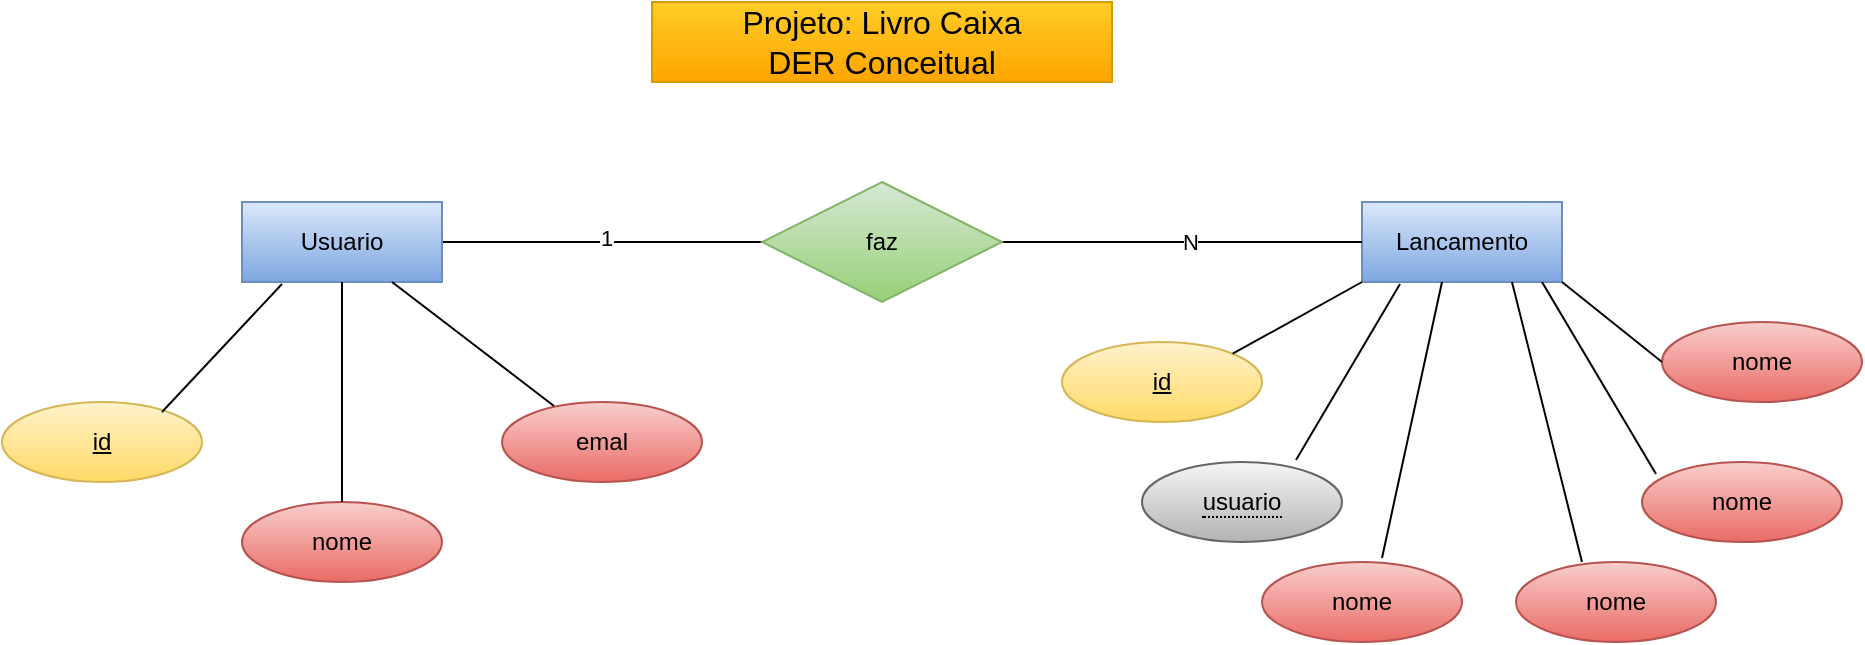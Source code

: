 <mxfile version="24.9.1">
  <diagram name="Página-1" id="SuZLWtBbLLCxgyxiORj2">
    <mxGraphModel dx="1434" dy="780" grid="1" gridSize="10" guides="1" tooltips="1" connect="1" arrows="1" fold="1" page="1" pageScale="1" pageWidth="827" pageHeight="1169" math="0" shadow="0">
      <root>
        <mxCell id="0" />
        <mxCell id="1" parent="0" />
        <mxCell id="AtMVuWrL1V23cBHveheO-17" style="edgeStyle=orthogonalEdgeStyle;rounded=0;orthogonalLoop=1;jettySize=auto;html=1;exitX=1;exitY=0.5;exitDx=0;exitDy=0;entryX=0;entryY=0.5;entryDx=0;entryDy=0;endArrow=none;endFill=0;" edge="1" parent="1" source="AtMVuWrL1V23cBHveheO-2" target="AtMVuWrL1V23cBHveheO-11">
          <mxGeometry relative="1" as="geometry" />
        </mxCell>
        <mxCell id="AtMVuWrL1V23cBHveheO-22" value="1" style="edgeLabel;html=1;align=center;verticalAlign=middle;resizable=0;points=[];" vertex="1" connectable="0" parent="AtMVuWrL1V23cBHveheO-17">
          <mxGeometry x="0.025" y="2" relative="1" as="geometry">
            <mxPoint as="offset" />
          </mxGeometry>
        </mxCell>
        <mxCell id="AtMVuWrL1V23cBHveheO-2" value="&lt;div&gt;&lt;br&gt;&lt;/div&gt;&lt;div&gt;Usuario&lt;/div&gt;&lt;div&gt;&lt;br&gt;&lt;/div&gt;" style="whiteSpace=wrap;html=1;align=center;fillColor=#dae8fc;gradientColor=#7ea6e0;strokeColor=#6c8ebf;" vertex="1" parent="1">
          <mxGeometry x="190" y="350" width="100" height="40" as="geometry" />
        </mxCell>
        <mxCell id="AtMVuWrL1V23cBHveheO-3" value="&lt;div&gt;Lancamento&lt;/div&gt;" style="whiteSpace=wrap;html=1;align=center;fillColor=#dae8fc;gradientColor=#7ea6e0;strokeColor=#6c8ebf;" vertex="1" parent="1">
          <mxGeometry x="750" y="350" width="100" height="40" as="geometry" />
        </mxCell>
        <mxCell id="AtMVuWrL1V23cBHveheO-4" value="&lt;font style=&quot;font-size: 16px;&quot;&gt;Projeto: Livro Caixa&lt;/font&gt;&lt;div&gt;&lt;font style=&quot;font-size: 16px;&quot;&gt;DER Conceitual&lt;/font&gt;&lt;/div&gt;" style="whiteSpace=wrap;html=1;align=center;fillColor=#ffcd28;gradientColor=#ffa500;strokeColor=#d79b00;" vertex="1" parent="1">
          <mxGeometry x="395" y="250" width="230" height="40" as="geometry" />
        </mxCell>
        <mxCell id="AtMVuWrL1V23cBHveheO-5" value="nome" style="ellipse;whiteSpace=wrap;html=1;align=center;fillColor=#f8cecc;gradientColor=#ea6b66;strokeColor=#b85450;" vertex="1" parent="1">
          <mxGeometry x="190" y="500" width="100" height="40" as="geometry" />
        </mxCell>
        <mxCell id="AtMVuWrL1V23cBHveheO-6" value="emal" style="ellipse;whiteSpace=wrap;html=1;align=center;fillColor=#f8cecc;gradientColor=#ea6b66;strokeColor=#b85450;" vertex="1" parent="1">
          <mxGeometry x="320" y="450" width="100" height="40" as="geometry" />
        </mxCell>
        <mxCell id="AtMVuWrL1V23cBHveheO-8" value="id" style="ellipse;whiteSpace=wrap;html=1;align=center;fontStyle=4;fillColor=#fff2cc;gradientColor=#ffd966;strokeColor=#d6b656;" vertex="1" parent="1">
          <mxGeometry x="70" y="450" width="100" height="40" as="geometry" />
        </mxCell>
        <mxCell id="AtMVuWrL1V23cBHveheO-9" value="id" style="ellipse;whiteSpace=wrap;html=1;align=center;fontStyle=4;fillColor=#fff2cc;gradientColor=#ffd966;strokeColor=#d6b656;" vertex="1" parent="1">
          <mxGeometry x="600" y="420" width="100" height="40" as="geometry" />
        </mxCell>
        <mxCell id="AtMVuWrL1V23cBHveheO-10" value="&lt;span style=&quot;border-bottom: 1px dotted&quot;&gt;usuario&lt;/span&gt;" style="ellipse;whiteSpace=wrap;html=1;align=center;fillColor=#f5f5f5;gradientColor=#b3b3b3;strokeColor=#666666;" vertex="1" parent="1">
          <mxGeometry x="640" y="480" width="100" height="40" as="geometry" />
        </mxCell>
        <mxCell id="AtMVuWrL1V23cBHveheO-18" style="edgeStyle=orthogonalEdgeStyle;rounded=0;orthogonalLoop=1;jettySize=auto;html=1;exitX=1;exitY=0.5;exitDx=0;exitDy=0;entryX=0;entryY=0.5;entryDx=0;entryDy=0;endArrow=none;endFill=0;" edge="1" parent="1" source="AtMVuWrL1V23cBHveheO-11" target="AtMVuWrL1V23cBHveheO-3">
          <mxGeometry relative="1" as="geometry" />
        </mxCell>
        <mxCell id="AtMVuWrL1V23cBHveheO-23" value="N" style="edgeLabel;html=1;align=center;verticalAlign=middle;resizable=0;points=[];" vertex="1" connectable="0" parent="AtMVuWrL1V23cBHveheO-18">
          <mxGeometry x="0.044" relative="1" as="geometry">
            <mxPoint as="offset" />
          </mxGeometry>
        </mxCell>
        <mxCell id="AtMVuWrL1V23cBHveheO-11" value="faz" style="shape=rhombus;perimeter=rhombusPerimeter;whiteSpace=wrap;html=1;align=center;fillColor=#d5e8d4;gradientColor=#97d077;strokeColor=#82b366;" vertex="1" parent="1">
          <mxGeometry x="450" y="340" width="120" height="60" as="geometry" />
        </mxCell>
        <mxCell id="AtMVuWrL1V23cBHveheO-12" value="nome" style="ellipse;whiteSpace=wrap;html=1;align=center;fillColor=#f8cecc;gradientColor=#ea6b66;strokeColor=#b85450;" vertex="1" parent="1">
          <mxGeometry x="700" y="530" width="100" height="40" as="geometry" />
        </mxCell>
        <mxCell id="AtMVuWrL1V23cBHveheO-13" value="nome" style="ellipse;whiteSpace=wrap;html=1;align=center;fillColor=#f8cecc;gradientColor=#ea6b66;strokeColor=#b85450;" vertex="1" parent="1">
          <mxGeometry x="827" y="530" width="100" height="40" as="geometry" />
        </mxCell>
        <mxCell id="AtMVuWrL1V23cBHveheO-14" value="nome" style="ellipse;whiteSpace=wrap;html=1;align=center;fillColor=#f8cecc;gradientColor=#ea6b66;strokeColor=#b85450;" vertex="1" parent="1">
          <mxGeometry x="890" y="480" width="100" height="40" as="geometry" />
        </mxCell>
        <mxCell id="AtMVuWrL1V23cBHveheO-16" value="nome" style="ellipse;whiteSpace=wrap;html=1;align=center;fillColor=#f8cecc;gradientColor=#ea6b66;strokeColor=#b85450;" vertex="1" parent="1">
          <mxGeometry x="900" y="410" width="100" height="40" as="geometry" />
        </mxCell>
        <mxCell id="AtMVuWrL1V23cBHveheO-19" value="" style="endArrow=none;html=1;rounded=0;" edge="1" parent="1">
          <mxGeometry width="50" height="50" relative="1" as="geometry">
            <mxPoint x="150" y="455" as="sourcePoint" />
            <mxPoint x="210" y="391" as="targetPoint" />
          </mxGeometry>
        </mxCell>
        <mxCell id="AtMVuWrL1V23cBHveheO-20" value="" style="endArrow=none;html=1;rounded=0;entryX=0.5;entryY=1;entryDx=0;entryDy=0;" edge="1" parent="1" source="AtMVuWrL1V23cBHveheO-5" target="AtMVuWrL1V23cBHveheO-2">
          <mxGeometry width="50" height="50" relative="1" as="geometry">
            <mxPoint x="200" y="464" as="sourcePoint" />
            <mxPoint x="249" y="400" as="targetPoint" />
          </mxGeometry>
        </mxCell>
        <mxCell id="AtMVuWrL1V23cBHveheO-21" value="" style="endArrow=none;html=1;rounded=0;entryX=0.75;entryY=1;entryDx=0;entryDy=0;exitX=0.26;exitY=0.05;exitDx=0;exitDy=0;exitPerimeter=0;" edge="1" parent="1" source="AtMVuWrL1V23cBHveheO-6" target="AtMVuWrL1V23cBHveheO-2">
          <mxGeometry width="50" height="50" relative="1" as="geometry">
            <mxPoint x="250" y="510" as="sourcePoint" />
            <mxPoint x="250" y="400" as="targetPoint" />
          </mxGeometry>
        </mxCell>
        <mxCell id="AtMVuWrL1V23cBHveheO-24" value="" style="endArrow=none;html=1;rounded=0;exitX=1;exitY=0;exitDx=0;exitDy=0;" edge="1" parent="1" source="AtMVuWrL1V23cBHveheO-9">
          <mxGeometry width="50" height="50" relative="1" as="geometry">
            <mxPoint x="700" y="440" as="sourcePoint" />
            <mxPoint x="750" y="390" as="targetPoint" />
          </mxGeometry>
        </mxCell>
        <mxCell id="AtMVuWrL1V23cBHveheO-25" value="" style="endArrow=none;html=1;rounded=0;exitX=0.77;exitY=-0.025;exitDx=0;exitDy=0;entryX=0.19;entryY=1.025;entryDx=0;entryDy=0;entryPerimeter=0;exitPerimeter=0;" edge="1" parent="1" source="AtMVuWrL1V23cBHveheO-10" target="AtMVuWrL1V23cBHveheO-3">
          <mxGeometry width="50" height="50" relative="1" as="geometry">
            <mxPoint x="730" y="446" as="sourcePoint" />
            <mxPoint x="795" y="410" as="targetPoint" />
          </mxGeometry>
        </mxCell>
        <mxCell id="AtMVuWrL1V23cBHveheO-26" value="" style="endArrow=none;html=1;rounded=0;exitX=0.6;exitY=-0.05;exitDx=0;exitDy=0;exitPerimeter=0;" edge="1" parent="1" source="AtMVuWrL1V23cBHveheO-12">
          <mxGeometry width="50" height="50" relative="1" as="geometry">
            <mxPoint x="750" y="498" as="sourcePoint" />
            <mxPoint x="790" y="390" as="targetPoint" />
          </mxGeometry>
        </mxCell>
        <mxCell id="AtMVuWrL1V23cBHveheO-27" value="" style="endArrow=none;html=1;rounded=0;exitX=0.33;exitY=0;exitDx=0;exitDy=0;entryX=0.75;entryY=1;entryDx=0;entryDy=0;exitPerimeter=0;" edge="1" parent="1" source="AtMVuWrL1V23cBHveheO-13" target="AtMVuWrL1V23cBHveheO-3">
          <mxGeometry width="50" height="50" relative="1" as="geometry">
            <mxPoint x="800" y="538" as="sourcePoint" />
            <mxPoint x="830" y="400" as="targetPoint" />
          </mxGeometry>
        </mxCell>
        <mxCell id="AtMVuWrL1V23cBHveheO-28" value="" style="endArrow=none;html=1;rounded=0;exitX=0;exitY=0.5;exitDx=0;exitDy=0;entryX=1;entryY=1;entryDx=0;entryDy=0;" edge="1" parent="1" source="AtMVuWrL1V23cBHveheO-16" target="AtMVuWrL1V23cBHveheO-3">
          <mxGeometry width="50" height="50" relative="1" as="geometry">
            <mxPoint x="870" y="540" as="sourcePoint" />
            <mxPoint x="835" y="400" as="targetPoint" />
          </mxGeometry>
        </mxCell>
        <mxCell id="AtMVuWrL1V23cBHveheO-29" value="" style="endArrow=none;html=1;rounded=0;exitX=0.07;exitY=0.15;exitDx=0;exitDy=0;entryX=0.75;entryY=1;entryDx=0;entryDy=0;exitPerimeter=0;" edge="1" parent="1" source="AtMVuWrL1V23cBHveheO-14">
          <mxGeometry width="50" height="50" relative="1" as="geometry">
            <mxPoint x="875" y="530" as="sourcePoint" />
            <mxPoint x="840" y="390" as="targetPoint" />
          </mxGeometry>
        </mxCell>
      </root>
    </mxGraphModel>
  </diagram>
</mxfile>
